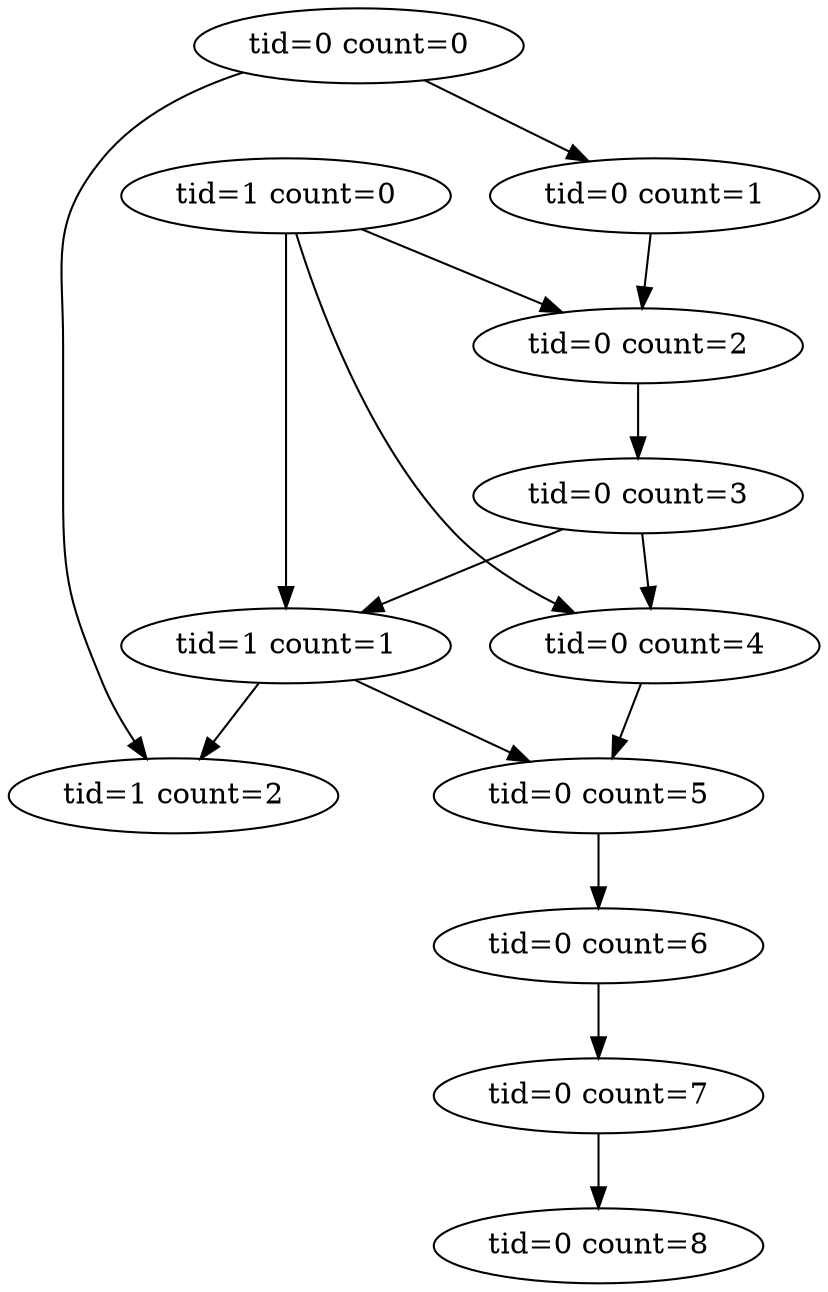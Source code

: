 digraph G {
0 [count=0, is_write=0, label="tid=0 count=0", start_addr=0, tid=0];
1 [count=1, is_write=0, label="tid=0 count=1", start_addr=0, tid=0];
2 [count=2, is_write=0, label="tid=0 count=2", start_addr=0, tid=0];
3 [count=3, is_write=0, label="tid=0 count=3", start_addr=0, tid=0];
4 [count=4, is_write=0, label="tid=0 count=4", start_addr=0, tid=0];
5 [count=5, is_write=0, label="tid=0 count=5", start_addr=0, tid=0];
6 [count=6, is_write=0, label="tid=0 count=6", start_addr=0, tid=0];
7 [count=7, is_write=0, label="tid=0 count=7", start_addr=0, tid=0];
8 [count=8, is_write=0, label="tid=0 count=8", start_addr=0, tid=0];
10 [count=0, is_write=0, label="tid=1 count=0", start_addr=0, tid=1];
11 [count=1, is_write=0, label="tid=1 count=1", start_addr=0, tid=1];
12 [count=2, is_write=0, label="tid=1 count=2", start_addr=0, tid=1];
0->1 ;
1->2 ;
2->3 ;
3->4 ;
4->5 ;
5->6 ;
6->7 ;
7->8 ;
10->11 ;
11->12 ;
0->12 ;
3->11 ;
10->4 ;
10->2 ;
11->5 ;
}
